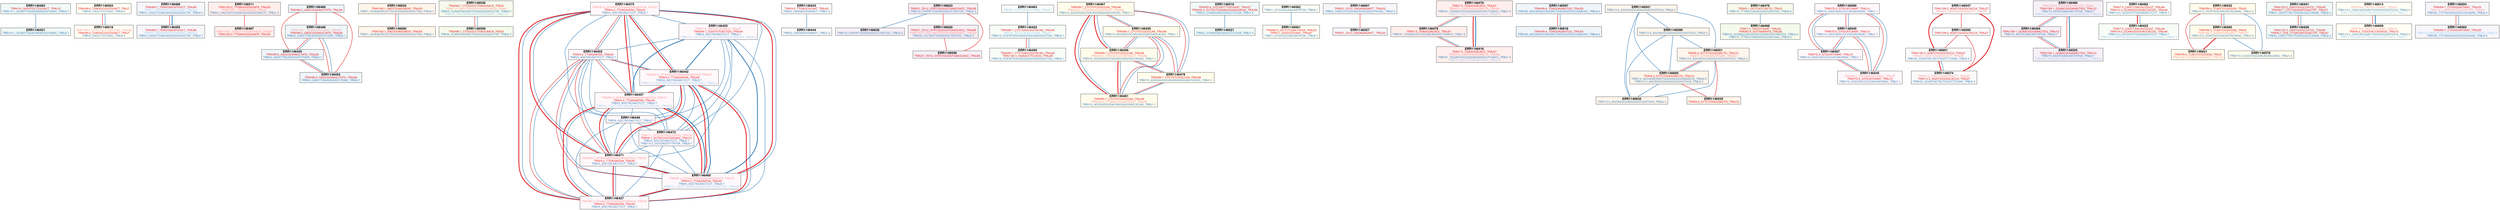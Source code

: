 graph "" {
ERR1146483 [fillcolor="#8dd3c720", fontname="helvetica neue", label=<<FONT POINT-SIZE="16"><B>ERR1146483</B></FONT><BR/><FONT COLOR = "#e41a1c">TRAV19_CAGGTGCTCGGACT_TRAJ12</FONT><BR/><FONT COLOR = "#377eb8">TRBV13-1_GCAGTTGGACAGAGGGTGAAC_TRBJ2-7</FONT>>, shape=box, style=filled];
ERR1146503 [fillcolor="#ffffb320", fontname="helvetica neue", label=<<FONT POINT-SIZE="16"><B>ERR1146503</B></FONT><BR/><FONT COLOR = "#e41a1c">TRAV4N-4_TGAGGCCGCGGACT_TRAJ7</FONT><BR/><FONT COLOR = "#377eb8">TRBV3_CAGCTCCCAAG_TRBJ2-5</FONT>>, shape=box, style=filled];
ERR1146486 [fillcolor="#bebada20", fontname="helvetica neue", label=<<FONT POINT-SIZE="16"><B>ERR1146486</B></FONT><BR/><FONT COLOR = "#e41a1c">TRAV6N-7_TGAGTAACATGGCT_TRAJ56</FONT><BR/><FONT COLOR = "#9bcaef">TRBV17_AGAGATATCAGCAAAC_TRBJ2-2</FONT><BR/><FONT COLOR = "#377eb8">TRBV3_CAGCTCGACAGGGGGCACCTAT_TRBJ2-7</FONT>>, shape=box, style=filled];
ERR1146511 [fillcolor="#fb807220", fontname="helvetica neue", label=<<FONT POINT-SIZE="16"><B>ERR1146511</B></FONT><BR/><FONT COLOR = "#e41a1c">TRAV12D-2_TTGAGGGGGGATA_TRAJ33</FONT><BR/><FONT COLOR = "#ff8e8f">TRAV13D-1_TGGAATAACA_TRAJ27</FONT><BR/><FONT COLOR = "#377eb8">TRBV3_CAGCACCCAGACAGGGGGCAACTC_TRBJ1-2</FONT>>, shape=box, style=filled];
ERR1146466 [fillcolor="#80b1d320", fontname="helvetica neue", label=<<FONT POINT-SIZE="16"><B>ERR1146466</B></FONT><BR/><FONT COLOR = "#e41a1c">TRAV9N-2_GAGCGGAAGCTATG_TRAJ26</FONT>>, shape=box, style=filled];
ERR1146632 [fillcolor="#fdb46220", fontname="helvetica neue", label=<<FONT POINT-SIZE="16"><B>ERR1146632</B></FONT><BR/><FONT COLOR = "#e41a1c">TRAV14D-1_AAGTGGAGGAGG_TRAJ53</FONT><BR/><FONT COLOR = "#377eb8">TRBV1_GCAGATACCCTGGGGGGAGGGGCTGA_TRBJ2-1</FONT>>, shape=box, style=filled];
ERR1146538 [fillcolor="#b3de6920", fontname="helvetica neue", label=<<FONT POINT-SIZE="16"><B>ERR1146538</B></FONT><BR/><FONT COLOR = "#e41a1c">TRAV6N-7_CTGGGCCTGAGCAACA_TRAJ9</FONT><BR/><FONT COLOR = "#ff8e8f">TRAV7-4_CAGCTGGGGGGGGGCAACA_TRAJ9</FONT><BR/><FONT COLOR = "#377eb8">TRBV5_CCAAGTAGGACTGGGGGGGGCCTAT_TRBJ2-7</FONT><BR/><FONT COLOR = "#9bcaef">TRBV20_TGCTA(GG)ACAGGGCCAACC_TRBJ1-5</FONT>>, shape=box, style=filled];
ERR1146475 [fillcolor="#fccde520", fontname="helvetica neue", label=<<FONT POINT-SIZE="16"><B>ERR1146475</B></FONT><BR/><FONT COLOR = "#ff8e8f">TRAV9D-4_GTGAGGGGGAAGGAGAGGCA_TRAJ37</FONT><BR/><FONT COLOR = "#e41a1c">TRAV4-2_TTGAGAATAA_TRAJ43</FONT><BR/><FONT COLOR = "#377eb8">TRBV4_AGCTACAACTCCT_TRBJ2-7</FONT>>, shape=box, style=filled];
ERR1146433 [fillcolor="#d9d9d920", fontname="helvetica neue", label=<<FONT POINT-SIZE="16"><B>ERR1146433</B></FONT><BR/><FONT COLOR = "#e41a1c">TRAV4-2_TTGAGCGCAAT_TRAJ43</FONT><BR/><FONT COLOR = "#377eb8">TRBV2_CAAGAGGGAAACT_TRBJ1-2</FONT>>, shape=box, style=filled];
ERR1146633 [fillcolor="#bc80bd20", fontname="helvetica neue", label=<<FONT POINT-SIZE="16"><B>ERR1146633</B></FONT><BR/><FONT COLOR = "#e41a1c">TRAV21_DV12_GTATCGGGGTGAAGCAGC_TRAJ58</FONT><BR/><FONT COLOR = "#377eb8">TRBV19_GTATATTGGGGGGGCCTAGTGC_TRBJ2-3</FONT>>, shape=box, style=filled];
ERR1146444 [fillcolor="#d9d9d920", fontname="helvetica neue", label=<<FONT POINT-SIZE="16"><B>ERR1146444</B></FONT><BR/><FONT COLOR = "#377eb8">TRBV2_CAAGAGGGAAACT_TRBJ1-2</FONT>>, shape=box, style=filled];
ERR1146463 [fillcolor="#ccebc520", fontname="helvetica neue", label=<<FONT POINT-SIZE="16"><B>ERR1146463</B></FONT><BR/><FONT COLOR = "#9bcaef">TRBV31_AGTCTAGACATGAA_TRBJ2-7</FONT>>, shape=box, style=filled];
ERR1146467 [fillcolor="#ffed6f20", fontname="helvetica neue", label=<<FONT POINT-SIZE="16"><B>ERR1146467</B></FONT><BR/><FONT COLOR = "#e41a1c">TRAV6N-7_CTCTGTCGGCCAA_TRAJ48</FONT><BR/><FONT COLOR = "#ff8e8f">TRAV4D-3_CTGAGCCCCGATGGCT_TRAJ56</FONT><BR/><FONT COLOR = "#377eb8">TRBV15_AGCAGGGCGACAGGGAGGACCACAG_TRBJ1-1</FONT>>, shape=box, style=filled];
ERR1146636 [fillcolor="#bc80bd20", fontname="helvetica neue", label=<<FONT POINT-SIZE="16"><B>ERR1146636</B></FONT><BR/><FONT COLOR = "#377eb8">TRBV19_GTATATTGGGGGGGCCTAGTGC_TRBJ2-3</FONT>>, shape=box, style=filled];
ERR1146425 [fillcolor="#fccde520", fontname="helvetica neue", label=<<FONT POINT-SIZE="16"><B>ERR1146425</B></FONT><BR/><FONT COLOR = "#ff8e8f">TRAV7-4_TAGTGTTATAACA_TRAJ27</FONT><BR/><FONT COLOR = "#e41a1c">TRAV6N-7_GGGTGTGACTGG_TRAJ44</FONT><BR/><FONT COLOR = "#377eb8">TRBV4_AGCTACAACTCCT_TRBJ2-7</FONT><BR/><FONT COLOR = "#9bcaef">TRBV12-1_GCTCTACAACAGGGGGGG(C)ACCGG_TRBJ2-2</FONT>>, shape=box, style=filled];
ERR1146510 [fillcolor="#8dd3c720", fontname="helvetica neue", label=<<FONT POINT-SIZE="16"><B>ERR1146510</B></FONT><BR/><FONT COLOR = "#e41a1c">TRAV6D-6_GGTGATTTCATGAAT_TRAJ57</FONT><BR/><FONT COLOR = "#e41a1c">TRAV4D-4_GCTGCTGAGAGGGGAGGAGG_TRAJ56</FONT><BR/><FONT COLOR = "#377eb8">TRBV2_CCAAGGAGGGGCCTCCAA_TRBJ1-4</FONT>>, shape=box, style=filled];
ERR1146559 [fillcolor="#b3de6920", fontname="helvetica neue", label=<<FONT POINT-SIZE="16"><B>ERR1146559</B></FONT><BR/><FONT COLOR = "#e41a1c">TRAV6N-7_CTGGGCCTGAGCAACA_TRAJ9</FONT><BR/><FONT COLOR = "#377eb8">TRBV5_CCAAGTAGGACTGGGGGGGGCCTAT_TRBJ2-7</FONT>>, shape=box, style=filled];
ERR1146452 [fillcolor="#fccde520", fontname="helvetica neue", label=<<FONT POINT-SIZE="16"><B>ERR1146452</B></FONT><BR/><FONT COLOR = "#e41a1c">TRAV4-2_TTGAGAATAA_TRAJ43</FONT><BR/><FONT COLOR = "#377eb8">TRBV4_AGCTACAACTCCT_TRBJ2-7</FONT>>, shape=box, style=filled];
ERR1146582 [fillcolor="#ffffb320", fontname="helvetica neue", label=<<FONT POINT-SIZE="16"><B>ERR1146582</B></FONT><BR/><FONT COLOR = "#377eb8">TRBV1_GTGCA(G)GACAATATGA_TRBJ2-7</FONT>>, shape=box, style=filled];
ERR1146442 [fillcolor="#fccde520", fontname="helvetica neue", label=<<FONT POINT-SIZE="16"><B>ERR1146442</B></FONT><BR/><FONT COLOR = "#ff8e8f">TRAV9D-4_GTGAGGGGGAAGGAGAGGCA_TRAJ37</FONT><BR/><FONT COLOR = "#e41a1c">TRAV4-2_TTGAGAATAA_TRAJ43</FONT><BR/><FONT COLOR = "#377eb8">TRBV4_AGCTACAACTCCT_TRBJ2-7</FONT><BR/><FONT COLOR = "#9bcaef">TRBV12-1_GCTCTACAACAGGGGGGG(C)ACCGG_TRBJ2-2</FONT>>, shape=box, style=filled];
ERR1146607 [fillcolor="#bebada20", fontname="helvetica neue", label=<<FONT POINT-SIZE="16"><B>ERR1146607</B></FONT><BR/><FONT COLOR = "#e41a1c">TRAV21_DV12_GAGAGAGAATT_TRAJ32</FONT><BR/><FONT COLOR = "#377eb8">TRBV2_CAGCCCCGGGACAGGGG(G)TGCAG_TRBJ2-3</FONT>>, shape=box, style=filled];
ERR1146470 [fillcolor="#fb807220", fontname="helvetica neue", label=<<FONT POINT-SIZE="16"><B>ERR1146470</B></FONT><BR/><FONT COLOR = "#e41a1c">TRAV7-5_TGAGCGACACC_TRAJ27</FONT><BR/><FONT COLOR = "#ff8e8f">TRAV3-3_CAGTGGGGGAACTA_TRAJ26</FONT><BR/><FONT COLOR = "#377eb8">TRBV31_TGGAGCCCCGGGACAGGGCTCAACC_TRBJ1-5</FONT><BR/><FONT COLOR = "#9bcaef">TRBV31_AGTCTTGACACAAGA_TRBJ2-5</FONT>>, shape=box, style=filled];
ERR1146457 [fillcolor="#fccde520", fontname="helvetica neue", label=<<FONT POINT-SIZE="16"><B>ERR1146457</B></FONT><BR/><FONT COLOR = "#ff8e8f">TRAV9D-4_GTGAGGGGGAAGGAGAGGCA_TRAJ37</FONT><BR/><FONT COLOR = "#e41a1c">TRAV4-2_TTGAGAATAA_TRAJ43</FONT><BR/><FONT COLOR = "#377eb8">TRBV4_AGCTACAACTCCT_TRBJ2-7</FONT><BR/><FONT COLOR = "#9bcaef">TRBV12-1_GCTCTACAACAGGGGGGG(C)ACCGG_TRBJ2-2</FONT>>, shape=box, style=filled];
ERR1146597 [fillcolor="#80b1d320", fontname="helvetica neue", label=<<FONT POINT-SIZE="16"><B>ERR1146597</B></FONT><BR/><FONT COLOR = "#e41a1c">TRAV4N-4_TGAGGAGAGTGG_TRAJ53</FONT><BR/><FONT COLOR = "#377eb8">TRBV26_AGCAGGCCGGGACTGGGGGGGCCGAACAC_TRBJ2-4</FONT>>, shape=box, style=filled];
ERR1146620 [fillcolor="#bc80bd20", fontname="helvetica neue", label=<<FONT POINT-SIZE="16"><B>ERR1146620</B></FONT><BR/><FONT COLOR = "#e41a1c">TRAV21_DV12_GTATCGGGGTGAAGCAGC_TRAJ58</FONT><BR/><FONT COLOR = "#ff8e8f">TRAV14D-3_DV8_AAGTGGGGTAAAAGAATT_TRAJ32</FONT><BR/><FONT COLOR = "#377eb8">TRBV20_GCTAGTTGGACAGCTAGTGC_TRBJ2-3</FONT>>, shape=box, style=filled];
ERR1146541 [fillcolor="#fdb46220", fontname="helvetica neue", label=<<FONT POINT-SIZE="16"><B>ERR1146541</B></FONT><BR/><FONT COLOR = "#377eb8">TRBV13-3_AGCAGGCCAGGGGGCGGTGCA_TRBJ2-3</FONT>>, shape=box, style=filled];
ERR1146476 [fillcolor="#b3de6920", fontname="helvetica neue", label=<<FONT POINT-SIZE="16"><B>ERR1146476</B></FONT><BR/><FONT COLOR = "#e41a1c">TRAV5-1_GCTCATCTACTG_TRAJ2</FONT><BR/><FONT COLOR = "#377eb8">TRBV15_TTTAG(C)AGGGGG(C)ACCGG_TRBJ2-2</FONT>>, shape=box, style=filled];
ERR1146589 [fillcolor="#fccde520", fontname="helvetica neue", label=<<FONT POINT-SIZE="16"><B>ERR1146589</B></FONT><BR/><FONT COLOR = "#e41a1c">TRAV7D-3_GTGCATCAAAT_TRAJ13</FONT><BR/><FONT COLOR = "#377eb8">TRBV19_CAGCA(G)CCCCACAACAAAC_TRBJ1-1</FONT>>, shape=box, style=filled];
ERR1146599 [fillcolor="#fdb46220", fontname="helvetica neue", label=<<FONT POINT-SIZE="16"><B>ERR1146599</B></FONT><BR/><FONT COLOR = "#377eb8">TRBV13-3_AGCAGGCCAGGGGGCGGTGCA_TRBJ2-3</FONT>>, shape=box, style=filled];
ERR1146468 [fillcolor="#b3de6920", fontname="helvetica neue", label=<<FONT POINT-SIZE="16"><B>ERR1146468</B></FONT><BR/><FONT COLOR = "#e41a1c">TRAV7-4_TAGTGTGAAT_TRAJ23</FONT><BR/><FONT COLOR = "#e41a1c">TRAV6D-6_GGTGAAAATA_TRAJ26</FONT><BR/><FONT COLOR = "#377eb8">TRBV16_GCAAG(CAG)GGGCGGGACATCTAGTGC_TRBJ2-3</FONT><BR/><FONT COLOR = "#377eb8">TRBV15_TTTAG(C)AGGGGG(C)ACCGG_TRBJ2-2</FONT>>, shape=box, style=filled];
ERR1146455 [fillcolor="#bebada20", fontname="helvetica neue", label=<<FONT POINT-SIZE="16"><B>ERR1146455</B></FONT><BR/><FONT COLOR = "#e41a1c">TRAV6N-7_TGAGTAACATGGCT_TRAJ56</FONT><BR/><FONT COLOR = "#9bcaef">TRBV17_AGAGATATCAGCAAAC_TRBJ2-2</FONT><BR/><FONT COLOR = "#377eb8">TRBV3_CAGCTCGACAGGGGGCACCTAT_TRBJ2-7</FONT>>, shape=box, style=filled];
ERR1146449 [fillcolor="#fccde520", fontname="helvetica neue", label=<<FONT POINT-SIZE="16"><B>ERR1146449</B></FONT><BR/><FONT COLOR = "#377eb8">TRBV4_AGCTACAACTCCT_TRBJ2-7</FONT>>, shape=box, style=filled];
ERR1146547 [fillcolor="#d9d9d920", fontname="helvetica neue", label=<<FONT POINT-SIZE="16"><B>ERR1146547</B></FONT><BR/><FONT COLOR = "#e41a1c">TRAV13N-2_AGATCGGGGCACCA_TRAJ27</FONT><BR/><FONT COLOR = "#ff8e8f">TRAV3-3_CAGTGGGAGGGCTT_TRAJ35</FONT>>, shape=box, style=filled];
ERR1146490 [fillcolor="#bc80bd20", fontname="helvetica neue", label=<<FONT POINT-SIZE="16"><B>ERR1146490</B></FONT><BR/><FONT COLOR = "#ff8e8f">TRAV13N-2_TGCTAGATCACCTC_TRAJ6</FONT><BR/><FONT COLOR = "#e41a1c">TRAV13N-1_GGAACGGGAAACTGG_TRAJ12</FONT><BR/><FONT COLOR = "#377eb8">TRBV19_AGTATGAACAATTATGA_TRBJ2-7</FONT><BR/><FONT COLOR = "#9bcaef">TRBV29_TAGCAAGGGACTGGGGGAACAC_TRBJ2-2</FONT>>, shape=box, style=filled];
ERR1146472 [fillcolor="#fccde520", fontname="helvetica neue", label=<<FONT POINT-SIZE="16"><B>ERR1146472</B></FONT><BR/><FONT COLOR = "#ff8e8f">TRAV7-1_GTGCATCACCGATAG_TRAJ33</FONT><BR/><FONT COLOR = "#e41a1c">TRAV8-1_GCTACCCCCGGGAC_TRAJ12</FONT><BR/><FONT COLOR = "#377eb8">TRBV4_AGCTACAACTCCT_TRBJ2-7</FONT><BR/><FONT COLOR = "#377eb8">TRBV13-2_GGTGAGGTTTATGA_TRBJ2-7</FONT>>, shape=box, style=filled];
ERR1146482 [fillcolor="#ccebc520", fontname="helvetica neue", label=<<FONT POINT-SIZE="16"><B>ERR1146482</B></FONT><BR/><FONT COLOR = "#e41a1c">TRAV7-5_CAGTT(AACA)CGGGT_TRAJ49</FONT><BR/><FONT COLOR = "#e41a1c">TRAV14-2_GCAAGGGGGACCACGG_TRAJ49</FONT><BR/><FONT COLOR = "#377eb8">TRBV13-2_GCGGTCTGGGAAGCTCCT_TRBJ2-7</FONT>>, shape=box, style=filled];
ERR1146532 [fillcolor="#ffed6f20", fontname="helvetica neue", label=<<FONT POINT-SIZE="16"><B>ERR1146532</B></FONT><BR/><FONT COLOR = "#e41a1c">TRAV3N-3_TCAGTCCGGGGA_TRAJ5</FONT><BR/><FONT COLOR = "#377eb8">TRBV13-2_CGGTGGCGACAGTACAAAC_TRBJ1-2</FONT>>, shape=box, style=filled];
ERR1146471 [fillcolor="#fccde520", fontname="helvetica neue", label=<<FONT POINT-SIZE="16"><B>ERR1146471</B></FONT><BR/><FONT COLOR = "#ff8e8f">TRAV9D-4_GTGAGGGGGAAGGAGAGGCA_TRAJ37</FONT><BR/><FONT COLOR = "#e41a1c">TRAV4-2_TTGAGAATAA_TRAJ43</FONT><BR/><FONT COLOR = "#377eb8">TRBV4_AGCTACAACTCCT_TRBJ2-7</FONT>>, shape=box, style=filled];
ERR1146430 [fillcolor="#ffed6f20", fontname="helvetica neue", label=<<FONT POINT-SIZE="16"><B>ERR1146430</B></FONT><BR/><FONT COLOR = "#e41a1c">TRAV6N-7_CTCTGTCGGCCAA_TRAJ48</FONT><BR/><FONT COLOR = "#377eb8">TRBV15_AGCAGGGCGACAGGGAGGACCACAG_TRBJ1-1</FONT>>, shape=box, style=filled];
ERR1146557 [fillcolor="#bebada20", fontname="helvetica neue", label=<<FONT POINT-SIZE="16"><B>ERR1146557</B></FONT><BR/><FONT COLOR = "#e41a1c">TRAV21_DV12_GAGAGAGAATT_TRAJ32</FONT>>, shape=box, style=filled];
ERR1146548 [fillcolor="#bc80bd20", fontname="helvetica neue", label=<<FONT POINT-SIZE="16"><B>ERR1146548</B></FONT><BR/><FONT COLOR = "#e41a1c">TRAV21_DV12_GTATCGGGGTGAAGCAGC_TRAJ58</FONT>>, shape=box, style=filled];
ERR1146456 [fillcolor="#ffed6f20", fontname="helvetica neue", label=<<FONT POINT-SIZE="16"><B>ERR1146456</B></FONT><BR/><FONT COLOR = "#e41a1c">TRAV6N-7_CTCTGTCGGCCAA_TRAJ48</FONT><BR/><FONT COLOR = "#ff8e8f">TRAV4D-3_CTGAGCCCCGATGGCT_TRAJ56</FONT><BR/><FONT COLOR = "#377eb8">TRBV15_AGCAGGGCGACAGGGAGGACCACAG_TRBJ1-1</FONT>>, shape=box, style=filled];
ERR1146585 [fillcolor="#ffed6f20", fontname="helvetica neue", label=<<FONT POINT-SIZE="16"><B>ERR1146585</B></FONT><BR/><FONT COLOR = "#e41a1c">TRAV3N-3_TCAGTCCGGGGA_TRAJ5</FONT><BR/><FONT COLOR = "#ff8e8f">TRAV13D-3_GGAACCAGGACT_TRAJ12</FONT><BR/><FONT COLOR = "#377eb8">TRBV13-2_CGGTGGCGACAGTACAAAC_TRBJ1-2</FONT>>, shape=box, style=filled];
ERR1146521 [fillcolor="#8dd3c720", fontname="helvetica neue", label=<<FONT POINT-SIZE="16"><B>ERR1146521</B></FONT><BR/><FONT COLOR = "#377eb8">TRBV2_CCAAGGAGGGGCCTCCAA_TRBJ1-4</FONT>>, shape=box, style=filled];
ERR1146540 [fillcolor="#fccde520", fontname="helvetica neue", label=<<FONT POINT-SIZE="16"><B>ERR1146540</B></FONT><BR/><FONT COLOR = "#e41a1c">TRAV7D-3_GTGCATCAAAT_TRAJ13</FONT><BR/><FONT COLOR = "#377eb8">TRBV19_CAGCA(G)CCCCACAACAAAC_TRBJ1-1</FONT>>, shape=box, style=filled];
ERR1146600 [fillcolor="#fdb46220", fontname="helvetica neue", label=<<FONT POINT-SIZE="16"><B>ERR1146600</B></FONT><BR/><FONT COLOR = "#e41a1c">TRAV14D-1_AAGTGGAGGAGG_TRAJ53</FONT><BR/><FONT COLOR = "#377eb8">TRBV1_GCAGATACCCTGGGGGGAGGGGCTGA_TRBJ2-1</FONT>>, shape=box, style=filled];
ERR1146460 [fillcolor="#fccde520", fontname="helvetica neue", label=<<FONT POINT-SIZE="16"><B>ERR1146460</B></FONT><BR/><FONT COLOR = "#ff8e8f">TRAV9D-4_GTGAGGGGGAAGGAGAGGCA_TRAJ37</FONT><BR/><FONT COLOR = "#e41a1c">TRAV4-2_TTGAGAATAA_TRAJ43</FONT><BR/><FONT COLOR = "#377eb8">TRBV4_AGCTACAACTCCT_TRBJ2-7</FONT><BR/><FONT COLOR = "#9bcaef">TRBV12-1_GCTCTACAACAGGGGGGG(C)ACCGG_TRBJ2-2</FONT>>, shape=box, style=filled];
ERR1146427 [fillcolor="#fccde520", fontname="helvetica neue", label=<<FONT POINT-SIZE="16"><B>ERR1146427</B></FONT><BR/><FONT COLOR = "#ff8e8f">TRAV9D-4_GTGAGGGGGAAGGAGAGGCA_TRAJ37</FONT><BR/><FONT COLOR = "#e41a1c">TRAV4-2_TTGAGAATAA_TRAJ43</FONT><BR/><FONT COLOR = "#377eb8">TRBV4_AGCTACAACTCCT_TRBJ2-7</FONT>>, shape=box, style=filled];
ERR1146621 [fillcolor="#ffed6f20", fontname="helvetica neue", label=<<FONT POINT-SIZE="16"><B>ERR1146621</B></FONT><BR/><FONT COLOR = "#e41a1c">TRAV3N-3_TCAGTCCGGGGA_TRAJ5</FONT><BR/><FONT COLOR = "#ff8e8f">TRAV13D-3_GGAACCAGGACT_TRAJ12</FONT>>, shape=box, style=filled];
ERR1146494 [fillcolor="#bc80bd20", fontname="helvetica neue", label=<<FONT POINT-SIZE="16"><B>ERR1146494</B></FONT><BR/><FONT COLOR = "#e41a1c">TRAV13N-1_GGAACGGGAAACTGG_TRAJ12</FONT><BR/><FONT COLOR = "#377eb8">TRBV19_AGTATGAACAATTATGA_TRBJ2-7</FONT>>, shape=box, style=filled];
ERR1146478 [fillcolor="#ffed6f20", fontname="helvetica neue", label=<<FONT POINT-SIZE="16"><B>ERR1146478</B></FONT><BR/><FONT COLOR = "#e41a1c">TRAV6N-7_CTCTGTCGGCCAA_TRAJ48</FONT><BR/><FONT COLOR = "#377eb8">TRBV15_AGCAGGGCGACAGGGAGGACCACAG_TRBJ1-1</FONT>>, shape=box, style=filled];
ERR1146421 [fillcolor="#8dd3c720", fontname="helvetica neue", label=<<FONT POINT-SIZE="16"><B>ERR1146421</B></FONT><BR/><FONT COLOR = "#377eb8">TRBV13-1_GCAGTTGGACAGAGGGTGAAC_TRBJ2-7</FONT>>, shape=box, style=filled];
ERR1146551 [fillcolor="#fdb46220", fontname="helvetica neue", label=<<FONT POINT-SIZE="16"><B>ERR1146551</B></FONT><BR/><FONT COLOR = "#e41a1c">TRAV6-2_GTTCT(GGG)GACTG_TRAJ12</FONT><BR/><FONT COLOR = "#ff8e8f">TRAV11_GTGGGACATGAAT_TRAJ32</FONT><BR/><FONT COLOR = "#377eb8">TRBV13-3_AGCAGGCCAGGGGGCGGTGCA_TRBJ2-3</FONT>>, shape=box, style=filled];
ERR1146595 [fillcolor="#d9d9d920", fontname="helvetica neue", label=<<FONT POINT-SIZE="16"><B>ERR1146595</B></FONT><BR/><FONT COLOR = "#e41a1c">TRAV13N-2_AGATCGGGGCACCA_TRAJ27</FONT>>, shape=box, style=filled];
ERR1146479 [fillcolor="#fb807220", fontname="helvetica neue", label=<<FONT POINT-SIZE="16"><B>ERR1146479</B></FONT><BR/><FONT COLOR = "#e41a1c">TRAV7-5_TGAGCGACACC_TRAJ27</FONT><BR/><FONT COLOR = "#377eb8">TRBV31_TGGAGCCCCGGGACAGGGCTCAACC_TRBJ1-5</FONT>>, shape=box, style=filled];
ERR1146481 [fillcolor="#ffed6f20", fontname="helvetica neue", label=<<FONT POINT-SIZE="16"><B>ERR1146481</B></FONT><BR/><FONT COLOR = "#e41a1c">TRAV6N-7_CTCTGTCGGCCAA_TRAJ48</FONT><BR/><FONT COLOR = "#ff8e8f">TRAV4D-3_CTGAGCCCCGATGGCT_TRAJ56</FONT><BR/><FONT COLOR = "#377eb8">TRBV15_AGCAGGGCGACAGGGAGGACCACAG_TRBJ1-1</FONT>>, shape=box, style=filled];
ERR1146446 [fillcolor="#80b1d320", fontname="helvetica neue", label=<<FONT POINT-SIZE="16"><B>ERR1146446</B></FONT><BR/><FONT COLOR = "#ff8e8f">TRAV13N-1_GGAACCGTGAAT_TRAJ39</FONT><BR/><FONT COLOR = "#e41a1c">TRAV9N-2_GAGCGGAAGCTATG_TRAJ26</FONT><BR/><FONT COLOR = "#377eb8">TRBV4_CAGCTTACAGGGGTCTGAG_TRBJ2-1</FONT>>, shape=box, style=filled];
ERR1146561 [fillcolor="#ffffb320", fontname="helvetica neue", label=<<FONT POINT-SIZE="16"><B>ERR1146561</B></FONT><BR/><FONT COLOR = "#e41a1c">TRAV6D-5_GCTCTCGACTATAA_TRAJ23</FONT><BR/><FONT COLOR = "#e41a1c">TRAV11_GGGCGTGAAT_TRAJ57</FONT><BR/><FONT COLOR = "#377eb8">TRBV1_GTGCA(G)GACAATATGA_TRBJ2-7</FONT>>, shape=box, style=filled];
ERR1146618 [fillcolor="#80b1d320", fontname="helvetica neue", label=<<FONT POINT-SIZE="16"><B>ERR1146618</B></FONT><BR/><FONT COLOR = "#e41a1c">TRAV4N-4_TGAGGAGAGTGG_TRAJ53</FONT><BR/><FONT COLOR = "#377eb8">TRBV26_AGCAGGCCGGGACTGGGGGGGCCGAACAC_TRBJ2-4</FONT>>, shape=box, style=filled];
ERR1146441 [fillcolor="#8dd3c720", fontname="helvetica neue", label=<<FONT POINT-SIZE="16"><B>ERR1146441</B></FONT><BR/><FONT COLOR = "#e41a1c">TRAV12D-2_GAGTGGGCCATCC_TRAJ50</FONT><BR/><FONT COLOR = "#e41a1c">TRAV6N-7_CTCTGAGGATGGACTAT_TRAJ47</FONT><BR/><FONT COLOR = "#377eb8">TRBV4_CAGCTTACTGGGGGGCCAAAA_TRBJ2-4</FONT>>, shape=box, style=filled];
ERR1146587 [fillcolor="#fccde520", fontname="helvetica neue", label=<<FONT POINT-SIZE="16"><B>ERR1146587</B></FONT><BR/><FONT COLOR = "#e41a1c">TRAV7D-3_GTGCATCAAAT_TRAJ13</FONT><BR/><FONT COLOR = "#377eb8">TRBV19_CAGCA(G)CCCCACAACAAAC_TRBJ1-1</FONT>>, shape=box, style=filled];
ERR1146576 [fillcolor="#ffed6f20", fontname="helvetica neue", label=<<FONT POINT-SIZE="16"><B>ERR1146576</B></FONT><BR/><FONT COLOR = "#377eb8">TRBV13-2_CGGTGGCGACAGTACAAAC_TRBJ1-2</FONT>>, shape=box, style=filled];
ERR1146422 [fillcolor="#ccebc520", fontname="helvetica neue", label=<<FONT POINT-SIZE="16"><B>ERR1146422</B></FONT><BR/><FONT COLOR = "#e41a1c">TRAV6N-7_CTCTGAGCGGTACAG_TRAJ40</FONT><BR/><FONT COLOR = "#9bcaef">TRBV31_AGTCTAGACATGAA_TRBJ2-7</FONT><BR/><FONT COLOR = "#377eb8">TRBV19_GTATATGGCAGGGGGCAGGGGCTGA_TRBJ2-1</FONT>>, shape=box, style=filled];
ERR1146416 [fillcolor="#fb807220", fontname="helvetica neue", label=<<FONT POINT-SIZE="16"><B>ERR1146416</B></FONT><BR/><FONT COLOR = "#e41a1c">TRAV7-5_TGAGCGACACC_TRAJ27</FONT><BR/><FONT COLOR = "#ff8e8f">TRAV3-3_CAGTGGGGGAACTA_TRAJ26</FONT><BR/><FONT COLOR = "#377eb8">TRBV31_TGGAGCCCCGGGACAGGGCTCAACC_TRBJ1-5</FONT><BR/><FONT COLOR = "#9bcaef">TRBV31_AGTCTTGACACAAGA_TRBJ2-5</FONT>>, shape=box, style=filled];
ERR1146601 [fillcolor="#d9d9d920", fontname="helvetica neue", label=<<FONT POINT-SIZE="16"><B>ERR1146601</B></FONT><BR/><FONT COLOR = "#e41a1c">TRAV13N-2_AGATCGGGGCACCA_TRAJ27</FONT><BR/><FONT COLOR = "#ff8e8f">TRAV3-3_CAGTGGGAGGGCTT_TRAJ35</FONT><BR/><FONT COLOR = "#377eb8">TRBV23_GCAGTACTACTGGGTTTCAAA_TRBJ2-4</FONT>>, shape=box, style=filled];
ERR1146435 [fillcolor="#80b1d320", fontname="helvetica neue", label=<<FONT POINT-SIZE="16"><B>ERR1146435</B></FONT><BR/><FONT COLOR = "#e41a1c">TRAV9N-2_GAGCGGAAGCTATG_TRAJ26</FONT><BR/><FONT COLOR = "#377eb8">TRBV4_CAGCTTACAGGGGTCTGAG_TRBJ2-1</FONT>>, shape=box, style=filled];
ERR1146605 [fillcolor="#fdb46220", fontname="helvetica neue", label=<<FONT POINT-SIZE="16"><B>ERR1146605</B></FONT><BR/><FONT COLOR = "#e41a1c">TRAV6-2_GTTCT(GGG)GACTG_TRAJ12</FONT><BR/><FONT COLOR = "#377eb8">TRBV14_AGCAGACGACTGGGGGGGGGAAACCA_TRBJ2-5</FONT><BR/><FONT COLOR = "#377eb8">TRBV13-3_AGCAGGCCAGGGGGCGGTGCA_TRBJ2-3</FONT>>, shape=box, style=filled];
ERR1146545 [fillcolor="#fccde520", fontname="helvetica neue", label=<<FONT POINT-SIZE="16"><B>ERR1146545</B></FONT><BR/><FONT COLOR = "#ff8e8f">TRAV9N-1_TGTGAAGGCAGGC_TRAJ37</FONT><BR/><FONT COLOR = "#e41a1c">TRAV7D-3_GTGCATCAAAT_TRAJ13</FONT><BR/><FONT COLOR = "#377eb8">TRBV19_CAGCA(G)CCCCACAACAAAC_TRBJ1-1</FONT>>, shape=box, style=filled];
ERR1146613 [fillcolor="#ffffb320", fontname="helvetica neue", label=<<FONT POINT-SIZE="16"><B>ERR1146613</B></FONT><BR/><FONT COLOR = "#ff8e8f">TRAV7N-4_TAGTGTTCAAAT_TRAJ13</FONT><BR/><FONT COLOR = "#377eb8">TRBV13-3_CAGCA(G)GACTGGGGGGGGTGCA_TRBJ2-3</FONT><BR/><FONT COLOR = "#9bcaef">TRBV4_AGCAGGCCTAGGGGGGGTCTATG_TRBJ2-1</FONT>>, shape=box, style=filled];
ERR1146423 [fillcolor="#ccebc520", fontname="helvetica neue", label=<<FONT POINT-SIZE="16"><B>ERR1146423</B></FONT><BR/><FONT COLOR = "#e41a1c">TRAV7-5_CAGTT(AACA)CGGGT_TRAJ49</FONT><BR/><FONT COLOR = "#e41a1c">TRAV14-2_GCAAGGGGGACCACGG_TRAJ49</FONT><BR/><FONT COLOR = "#377eb8">TRBV13-2_GCGGTCTGGGAAGCTCCT_TRBJ2-7</FONT><BR/><FONT COLOR = "#9bcaef">TRBV13-1_TGATGCGGGGGGGGGCGCCCGAAAC_TRBJ2-3</FONT>>, shape=box, style=filled];
ERR1146635 [fillcolor="#fdb46220", fontname="helvetica neue", label=<<FONT POINT-SIZE="16"><B>ERR1146635</B></FONT><BR/><FONT COLOR = "#377eb8">TRBV13-3_AGCAGGCCAGGGGGCGGTGCA_TRBJ2-3</FONT>>, shape=box, style=filled];
ERR1146428 [fillcolor="#8dd3c720", fontname="helvetica neue", label=<<FONT POINT-SIZE="16"><B>ERR1146428</B></FONT><BR/><FONT COLOR = "#e41a1c">TRAV12D-2_GAGTGGGCCATCC_TRAJ50</FONT><BR/><FONT COLOR = "#e41a1c">TRAV6-7_DV9_CTGAGGATGGACTAT_TRAJ47</FONT><BR/><FONT COLOR = "#377eb8">TRBV4_CAGCTTACTGGGGGGCCAAAA_TRBJ2-4</FONT>>, shape=box, style=filled];
ERR1146454 [fillcolor="#80b1d320", fontname="helvetica neue", label=<<FONT POINT-SIZE="16"><B>ERR1146454</B></FONT><BR/><FONT COLOR = "#e41a1c">TRAV9N-2_GAGCGGAAGCTATG_TRAJ26</FONT><BR/><FONT COLOR = "#377eb8">TRBV4_CAGCTTACAGGGGTCTGAG_TRBJ2-1</FONT>>, shape=box, style=filled];
ERR1146554 [fillcolor="#bebada20", fontname="helvetica neue", label=<<FONT POINT-SIZE="16"><B>ERR1146554</B></FONT><BR/><FONT COLOR = "#e41a1c">TRAV6N-7_CTGGGGATGAAT_TRAJ23</FONT><BR/><FONT COLOR = "#ff8e8f">TRAV12-3_AGTGATCCCCCGTTAA_TRAJ40</FONT><BR/><FONT COLOR = "#377eb8">TRBV30_TTCTA(G)GGGGGCGCAAAA_TRBJ2-4</FONT>>, shape=box, style=filled];
ERR1146518 [fillcolor="#ffffb320", fontname="helvetica neue", label=<<FONT POINT-SIZE="16"><B>ERR1146518</B></FONT><BR/><FONT COLOR = "#ff8e8f">TRAV13N-3_GTGCTCCTTGATCTAC_TRAJ28</FONT><BR/><FONT COLOR = "#e41a1c">TRAV4N-4_TGAGGCCGCGGACT_TRAJ7</FONT><BR/><FONT COLOR = "#377eb8">TRBV3_CAGCTCCCAAG_TRBJ2-5</FONT>>, shape=box, style=filled];
ERR1146450 [fillcolor="#ccebc520", fontname="helvetica neue", label=<<FONT POINT-SIZE="16"><B>ERR1146450</B></FONT><BR/><FONT COLOR = "#e41a1c">TRAV6N-7_CTCTGAGCGGTACAG_TRAJ40</FONT><BR/><FONT COLOR = "#e41a1c">TRAV13D-4_GGAACCTCCAGG_TRAJ28</FONT><BR/><FONT COLOR = "#377eb8">TRBV19_GTATATGGCAGGGGGCAGGGGCTGA_TRBJ2-1</FONT>>, shape=box, style=filled];
ERR1146487 [fillcolor="#fb807220", fontname="helvetica neue", label=<<FONT POINT-SIZE="16"><B>ERR1146487</B></FONT><BR/><FONT COLOR = "#ff8e8f">TRAV13D-1_GTGCTTTGGAATAACA_TRAJ27</FONT><BR/><FONT COLOR = "#e41a1c">TRAV12D-2_TTGAGGGGGGATA_TRAJ33</FONT>>, shape=box, style=filled];
ERR1146525 [fillcolor="#bc80bd20", fontname="helvetica neue", label=<<FONT POINT-SIZE="16"><B>ERR1146525</B></FONT><BR/><FONT COLOR = "#e41a1c">TRAV13N-1_GGAACGGGAAACTGG_TRAJ12</FONT><BR/><FONT COLOR = "#377eb8">TRBV19_AGTATGAACAATTATGA_TRBJ2-7</FONT><BR/><FONT COLOR = "#9bcaef">TRBV29_TAGCAAGGGACTGGGGGAACAC_TRBJ2-2</FONT>>, shape=box, style=filled];
ERR1146562 [fillcolor="#bebada20", fontname="helvetica neue", label=<<FONT POINT-SIZE="16"><B>ERR1146562</B></FONT><BR/><FONT COLOR = "#e41a1c">TRAV6N-7_CTGGGGATGAAT_TRAJ23</FONT><BR/><FONT COLOR = "#9bcaef">TRBV16_CAGCTCACTGGGGGGGGGGGGGATGCAG_TRBJ2-3</FONT><BR/><FONT COLOR = "#377eb8">TRBV30_TTCTA(G)GGGGGCGCAAAA_TRBJ2-4</FONT>>, shape=box, style=filled];
ERR1146609 [fillcolor="#ffffb320", fontname="helvetica neue", label=<<FONT POINT-SIZE="16"><B>ERR1146609</B></FONT><BR/><FONT COLOR = "#ff8e8f">TRAV7N-4_TAGTGTTCAAAT_TRAJ13</FONT><BR/><FONT COLOR = "#e41a1c">TRAV6-2_TGGGTACCGGAGG_TRAJ12</FONT><BR/><FONT COLOR = "#377eb8">TRBV13-3_CAGCA(G)GACTGGGGGGGGTGCA_TRBJ2-3</FONT><BR/><FONT COLOR = "#9bcaef">TRBV4_AGCAGGCCTAGGGGGGGTCTATG_TRBJ2-1</FONT>>, shape=box, style=filled];
ERR1146574 [fillcolor="#d9d9d920", fontname="helvetica neue", label=<<FONT POINT-SIZE="16"><B>ERR1146574</B></FONT><BR/><FONT COLOR = "#ff8e8f">TRAV3-3_CAGTGGGAGGGCTT_TRAJ35</FONT><BR/><FONT COLOR = "#e41a1c">TRAV13-2_AGATCGGGGCACCA_TRAJ27</FONT><BR/><FONT COLOR = "#377eb8">TRBV23_GCAGTACTACTGGGTTTCAAA_TRBJ2-4</FONT>>, shape=box, style=filled];
ERR1146535 [fillcolor="#fdb46220", fontname="helvetica neue", label=<<FONT POINT-SIZE="16"><B>ERR1146535</B></FONT><BR/><FONT COLOR = "#e41a1c">TRAV6-2_GTTCT(GGG)GACTG_TRAJ12</FONT>>, shape=box, style=filled];
ERR1146483 -- ERR1146421  [color="#377eb8", key=B, penwidth=2, weight=1];
ERR1146503 -- ERR1146518  [color="#e41a1c", key=A, penwidth=2, weight=1];
ERR1146503 -- ERR1146518  [color="#377eb8", key=B, penwidth=2, weight=1];
ERR1146486 -- ERR1146455  [color="#e41a1c", key=A, penwidth=2, weight=1];
ERR1146486 -- ERR1146455  [color="#377eb8", key=B, penwidth=4, weight=2];
ERR1146511 -- ERR1146487  [color="#e41a1c", key=A, penwidth=2, weight=1];
ERR1146466 -- ERR1146435  [color="#e41a1c", key=A, penwidth=2, weight=1];
ERR1146466 -- ERR1146446  [color="#e41a1c", key=A, penwidth=2, weight=1];
ERR1146466 -- ERR1146454  [color="#e41a1c", key=A, penwidth=2, weight=1];
ERR1146632 -- ERR1146600  [color="#e41a1c", key=A, penwidth=2, weight=1];
ERR1146632 -- ERR1146600  [color="#377eb8", key=B, penwidth=2, weight=1];
ERR1146538 -- ERR1146559  [color="#e41a1c", key=A, penwidth=2, weight=1];
ERR1146538 -- ERR1146559  [color="#377eb8", key=B, penwidth=2, weight=1];
ERR1146475 -- ERR1146442  [color="#e41a1c", key=A, penwidth=4, weight=2];
ERR1146475 -- ERR1146442  [color="#377eb8", key=B, penwidth=2, weight=1];
ERR1146475 -- ERR1146449  [color="#377eb8", key=B, penwidth=2, weight=1];
ERR1146475 -- ERR1146452  [color="#e41a1c", key=A, penwidth=2, weight=1];
ERR1146475 -- ERR1146452  [color="#377eb8", key=B, penwidth=2, weight=1];
ERR1146475 -- ERR1146427  [color="#e41a1c", key=A, penwidth=4, weight=2];
ERR1146475 -- ERR1146427  [color="#377eb8", key=B, penwidth=2, weight=1];
ERR1146475 -- ERR1146472  [color="#377eb8", key=B, penwidth=2, weight=1];
ERR1146475 -- ERR1146457  [color="#e41a1c", key=A, penwidth=4, weight=2];
ERR1146475 -- ERR1146457  [color="#377eb8", key=B, penwidth=2, weight=1];
ERR1146475 -- ERR1146471  [color="#e41a1c", key=A, penwidth=4, weight=2];
ERR1146475 -- ERR1146471  [color="#377eb8", key=B, penwidth=2, weight=1];
ERR1146475 -- ERR1146460  [color="#e41a1c", key=A, penwidth=4, weight=2];
ERR1146475 -- ERR1146460  [color="#377eb8", key=B, penwidth=2, weight=1];
ERR1146475 -- ERR1146425  [color="#377eb8", key=B, penwidth=2, weight=1];
ERR1146433 -- ERR1146444  [color="#377eb8", key=B, penwidth=2, weight=1];
ERR1146633 -- ERR1146620  [color="#e41a1c", key=A, penwidth=2, weight=1];
ERR1146633 -- ERR1146636  [color="#377eb8", key=B, penwidth=2, weight=1];
ERR1146633 -- ERR1146548  [color="#e41a1c", key=A, penwidth=2, weight=1];
ERR1146463 -- ERR1146422  [color="#377eb8", key=B, penwidth=2, weight=1];
ERR1146467 -- ERR1146481  [color="#e41a1c", key=A, penwidth=4, weight=2];
ERR1146467 -- ERR1146481  [color="#377eb8", key=B, penwidth=2, weight=1];
ERR1146467 -- ERR1146456  [color="#e41a1c", key=A, penwidth=4, weight=2];
ERR1146467 -- ERR1146456  [color="#377eb8", key=B, penwidth=2, weight=1];
ERR1146467 -- ERR1146478  [color="#e41a1c", key=A, penwidth=2, weight=1];
ERR1146467 -- ERR1146478  [color="#377eb8", key=B, penwidth=2, weight=1];
ERR1146467 -- ERR1146430  [color="#e41a1c", key=A, penwidth=2, weight=1];
ERR1146467 -- ERR1146430  [color="#377eb8", key=B, penwidth=2, weight=1];
ERR1146425 -- ERR1146442  [color="#377eb8", key=B, penwidth=4, weight=2];
ERR1146425 -- ERR1146449  [color="#377eb8", key=B, penwidth=2, weight=1];
ERR1146425 -- ERR1146427  [color="#377eb8", key=B, penwidth=2, weight=1];
ERR1146425 -- ERR1146472  [color="#377eb8", key=B, penwidth=2, weight=1];
ERR1146425 -- ERR1146457  [color="#377eb8", key=B, penwidth=4, weight=2];
ERR1146425 -- ERR1146471  [color="#377eb8", key=B, penwidth=2, weight=1];
ERR1146425 -- ERR1146460  [color="#377eb8", key=B, penwidth=4, weight=2];
ERR1146425 -- ERR1146452  [color="#377eb8", key=B, penwidth=2, weight=1];
ERR1146510 -- ERR1146521  [color="#377eb8", key=B, penwidth=2, weight=1];
ERR1146452 -- ERR1146442  [color="#e41a1c", key=A, penwidth=2, weight=1];
ERR1146452 -- ERR1146442  [color="#377eb8", key=B, penwidth=2, weight=1];
ERR1146452 -- ERR1146449  [color="#377eb8", key=B, penwidth=2, weight=1];
ERR1146452 -- ERR1146427  [color="#e41a1c", key=A, penwidth=2, weight=1];
ERR1146452 -- ERR1146427  [color="#377eb8", key=B, penwidth=2, weight=1];
ERR1146452 -- ERR1146472  [color="#377eb8", key=B, penwidth=2, weight=1];
ERR1146452 -- ERR1146457  [color="#e41a1c", key=A, penwidth=2, weight=1];
ERR1146452 -- ERR1146457  [color="#377eb8", key=B, penwidth=2, weight=1];
ERR1146452 -- ERR1146471  [color="#e41a1c", key=A, penwidth=2, weight=1];
ERR1146452 -- ERR1146471  [color="#377eb8", key=B, penwidth=2, weight=1];
ERR1146452 -- ERR1146460  [color="#e41a1c", key=A, penwidth=2, weight=1];
ERR1146452 -- ERR1146460  [color="#377eb8", key=B, penwidth=2, weight=1];
ERR1146582 -- ERR1146561  [color="#377eb8", key=B, penwidth=2, weight=1];
ERR1146442 -- ERR1146449  [color="#377eb8", key=B, penwidth=2, weight=1];
ERR1146442 -- ERR1146427  [color="#e41a1c", key=A, penwidth=4, weight=2];
ERR1146442 -- ERR1146427  [color="#377eb8", key=B, penwidth=2, weight=1];
ERR1146442 -- ERR1146472  [color="#377eb8", key=B, penwidth=2, weight=1];
ERR1146442 -- ERR1146457  [color="#e41a1c", key=A, penwidth=4, weight=2];
ERR1146442 -- ERR1146457  [color="#377eb8", key=B, penwidth=4, weight=2];
ERR1146442 -- ERR1146471  [color="#e41a1c", key=A, penwidth=4, weight=2];
ERR1146442 -- ERR1146471  [color="#377eb8", key=B, penwidth=2, weight=1];
ERR1146442 -- ERR1146460  [color="#e41a1c", key=A, penwidth=4, weight=2];
ERR1146442 -- ERR1146460  [color="#377eb8", key=B, penwidth=4, weight=2];
ERR1146607 -- ERR1146557  [color="#e41a1c", key=A, penwidth=2, weight=1];
ERR1146470 -- ERR1146479  [color="#e41a1c", key=A, penwidth=2, weight=1];
ERR1146470 -- ERR1146479  [color="#377eb8", key=B, penwidth=2, weight=1];
ERR1146470 -- ERR1146416  [color="#e41a1c", key=A, penwidth=4, weight=2];
ERR1146470 -- ERR1146416  [color="#377eb8", key=B, penwidth=4, weight=2];
ERR1146457 -- ERR1146449  [color="#377eb8", key=B, penwidth=2, weight=1];
ERR1146457 -- ERR1146427  [color="#e41a1c", key=A, penwidth=4, weight=2];
ERR1146457 -- ERR1146427  [color="#377eb8", key=B, penwidth=2, weight=1];
ERR1146457 -- ERR1146472  [color="#377eb8", key=B, penwidth=2, weight=1];
ERR1146457 -- ERR1146471  [color="#e41a1c", key=A, penwidth=4, weight=2];
ERR1146457 -- ERR1146471  [color="#377eb8", key=B, penwidth=2, weight=1];
ERR1146457 -- ERR1146460  [color="#e41a1c", key=A, penwidth=4, weight=2];
ERR1146457 -- ERR1146460  [color="#377eb8", key=B, penwidth=4, weight=2];
ERR1146597 -- ERR1146618  [color="#e41a1c", key=A, penwidth=2, weight=1];
ERR1146597 -- ERR1146618  [color="#377eb8", key=B, penwidth=2, weight=1];
ERR1146620 -- ERR1146548  [color="#e41a1c", key=A, penwidth=2, weight=1];
ERR1146541 -- ERR1146599  [color="#377eb8", key=B, penwidth=2, weight=1];
ERR1146541 -- ERR1146635  [color="#377eb8", key=B, penwidth=2, weight=1];
ERR1146541 -- ERR1146605  [color="#377eb8", key=B, penwidth=2, weight=1];
ERR1146541 -- ERR1146551  [color="#377eb8", key=B, penwidth=2, weight=1];
ERR1146476 -- ERR1146468  [color="#377eb8", key=B, penwidth=2, weight=1];
ERR1146589 -- ERR1146545  [color="#e41a1c", key=A, penwidth=2, weight=1];
ERR1146589 -- ERR1146545  [color="#377eb8", key=B, penwidth=2, weight=1];
ERR1146589 -- ERR1146540  [color="#e41a1c", key=A, penwidth=2, weight=1];
ERR1146589 -- ERR1146540  [color="#377eb8", key=B, penwidth=2, weight=1];
ERR1146589 -- ERR1146587  [color="#e41a1c", key=A, penwidth=2, weight=1];
ERR1146589 -- ERR1146587  [color="#377eb8", key=B, penwidth=2, weight=1];
ERR1146599 -- ERR1146635  [color="#377eb8", key=B, penwidth=2, weight=1];
ERR1146599 -- ERR1146605  [color="#377eb8", key=B, penwidth=2, weight=1];
ERR1146599 -- ERR1146551  [color="#377eb8", key=B, penwidth=2, weight=1];
ERR1146449 -- ERR1146427  [color="#377eb8", key=B, penwidth=2, weight=1];
ERR1146449 -- ERR1146472  [color="#377eb8", key=B, penwidth=2, weight=1];
ERR1146449 -- ERR1146471  [color="#377eb8", key=B, penwidth=2, weight=1];
ERR1146449 -- ERR1146460  [color="#377eb8", key=B, penwidth=2, weight=1];
ERR1146547 -- ERR1146574  [color="#e41a1c", key=A, penwidth=4, weight=2];
ERR1146547 -- ERR1146601  [color="#e41a1c", key=A, penwidth=4, weight=2];
ERR1146547 -- ERR1146595  [color="#e41a1c", key=A, penwidth=2, weight=1];
ERR1146490 -- ERR1146494  [color="#e41a1c", key=A, penwidth=2, weight=1];
ERR1146490 -- ERR1146494  [color="#377eb8", key=B, penwidth=2, weight=1];
ERR1146490 -- ERR1146525  [color="#e41a1c", key=A, penwidth=2, weight=1];
ERR1146490 -- ERR1146525  [color="#377eb8", key=B, penwidth=4, weight=2];
ERR1146472 -- ERR1146427  [color="#377eb8", key=B, penwidth=2, weight=1];
ERR1146472 -- ERR1146471  [color="#377eb8", key=B, penwidth=2, weight=1];
ERR1146472 -- ERR1146460  [color="#377eb8", key=B, penwidth=2, weight=1];
ERR1146482 -- ERR1146423  [color="#e41a1c", key=A, penwidth=4, weight=2];
ERR1146482 -- ERR1146423  [color="#377eb8", key=B, penwidth=2, weight=1];
ERR1146532 -- ERR1146576  [color="#377eb8", key=B, penwidth=2, weight=1];
ERR1146532 -- ERR1146621  [color="#e41a1c", key=A, penwidth=2, weight=1];
ERR1146532 -- ERR1146585  [color="#e41a1c", key=A, penwidth=2, weight=1];
ERR1146532 -- ERR1146585  [color="#377eb8", key=B, penwidth=2, weight=1];
ERR1146471 -- ERR1146427  [color="#e41a1c", key=A, penwidth=4, weight=2];
ERR1146471 -- ERR1146427  [color="#377eb8", key=B, penwidth=2, weight=1];
ERR1146471 -- ERR1146460  [color="#e41a1c", key=A, penwidth=4, weight=2];
ERR1146471 -- ERR1146460  [color="#377eb8", key=B, penwidth=2, weight=1];
ERR1146430 -- ERR1146481  [color="#e41a1c", key=A, penwidth=2, weight=1];
ERR1146430 -- ERR1146481  [color="#377eb8", key=B, penwidth=2, weight=1];
ERR1146430 -- ERR1146456  [color="#e41a1c", key=A, penwidth=2, weight=1];
ERR1146430 -- ERR1146456  [color="#377eb8", key=B, penwidth=2, weight=1];
ERR1146430 -- ERR1146478  [color="#e41a1c", key=A, penwidth=2, weight=1];
ERR1146430 -- ERR1146478  [color="#377eb8", key=B, penwidth=2, weight=1];
ERR1146456 -- ERR1146481  [color="#e41a1c", key=A, penwidth=4, weight=2];
ERR1146456 -- ERR1146481  [color="#377eb8", key=B, penwidth=2, weight=1];
ERR1146456 -- ERR1146478  [color="#e41a1c", key=A, penwidth=2, weight=1];
ERR1146456 -- ERR1146478  [color="#377eb8", key=B, penwidth=2, weight=1];
ERR1146585 -- ERR1146576  [color="#377eb8", key=B, penwidth=2, weight=1];
ERR1146585 -- ERR1146621  [color="#e41a1c", key=A, penwidth=4, weight=2];
ERR1146540 -- ERR1146545  [color="#e41a1c", key=A, penwidth=2, weight=1];
ERR1146540 -- ERR1146545  [color="#377eb8", key=B, penwidth=2, weight=1];
ERR1146540 -- ERR1146587  [color="#e41a1c", key=A, penwidth=2, weight=1];
ERR1146540 -- ERR1146587  [color="#377eb8", key=B, penwidth=2, weight=1];
ERR1146460 -- ERR1146427  [color="#e41a1c", key=A, penwidth=4, weight=2];
ERR1146460 -- ERR1146427  [color="#377eb8", key=B, penwidth=2, weight=1];
ERR1146494 -- ERR1146525  [color="#e41a1c", key=A, penwidth=2, weight=1];
ERR1146494 -- ERR1146525  [color="#377eb8", key=B, penwidth=2, weight=1];
ERR1146478 -- ERR1146481  [color="#e41a1c", key=A, penwidth=2, weight=1];
ERR1146478 -- ERR1146481  [color="#377eb8", key=B, penwidth=2, weight=1];
ERR1146551 -- ERR1146535  [color="#e41a1c", key=A, penwidth=2, weight=1];
ERR1146551 -- ERR1146635  [color="#377eb8", key=B, penwidth=2, weight=1];
ERR1146551 -- ERR1146605  [color="#e41a1c", key=A, penwidth=2, weight=1];
ERR1146551 -- ERR1146605  [color="#377eb8", key=B, penwidth=2, weight=1];
ERR1146595 -- ERR1146574  [color="#e41a1c", key=A, penwidth=2, weight=1];
ERR1146595 -- ERR1146601  [color="#e41a1c", key=A, penwidth=2, weight=1];
ERR1146479 -- ERR1146416  [color="#e41a1c", key=A, penwidth=2, weight=1];
ERR1146479 -- ERR1146416  [color="#377eb8", key=B, penwidth=2, weight=1];
ERR1146446 -- ERR1146435  [color="#e41a1c", key=A, penwidth=2, weight=1];
ERR1146446 -- ERR1146435  [color="#377eb8", key=B, penwidth=2, weight=1];
ERR1146446 -- ERR1146454  [color="#e41a1c", key=A, penwidth=2, weight=1];
ERR1146446 -- ERR1146454  [color="#377eb8", key=B, penwidth=2, weight=1];
ERR1146441 -- ERR1146428  [color="#e41a1c", key=A, penwidth=2, weight=1];
ERR1146441 -- ERR1146428  [color="#377eb8", key=B, penwidth=2, weight=1];
ERR1146587 -- ERR1146545  [color="#e41a1c", key=A, penwidth=2, weight=1];
ERR1146587 -- ERR1146545  [color="#377eb8", key=B, penwidth=2, weight=1];
ERR1146422 -- ERR1146450  [color="#e41a1c", key=A, penwidth=2, weight=1];
ERR1146422 -- ERR1146450  [color="#377eb8", key=B, penwidth=2, weight=1];
ERR1146601 -- ERR1146574  [color="#e41a1c", key=A, penwidth=4, weight=2];
ERR1146601 -- ERR1146574  [color="#377eb8", key=B, penwidth=2, weight=1];
ERR1146435 -- ERR1146454  [color="#e41a1c", key=A, penwidth=2, weight=1];
ERR1146435 -- ERR1146454  [color="#377eb8", key=B, penwidth=2, weight=1];
ERR1146605 -- ERR1146535  [color="#e41a1c", key=A, penwidth=2, weight=1];
ERR1146605 -- ERR1146635  [color="#377eb8", key=B, penwidth=2, weight=1];
ERR1146613 -- ERR1146609  [color="#e41a1c", key=A, penwidth=2, weight=1];
ERR1146613 -- ERR1146609  [color="#377eb8", key=B, penwidth=4, weight=2];
ERR1146554 -- ERR1146562  [color="#e41a1c", key=A, penwidth=2, weight=1];
ERR1146554 -- ERR1146562  [color="#377eb8", key=B, penwidth=2, weight=1];
}
